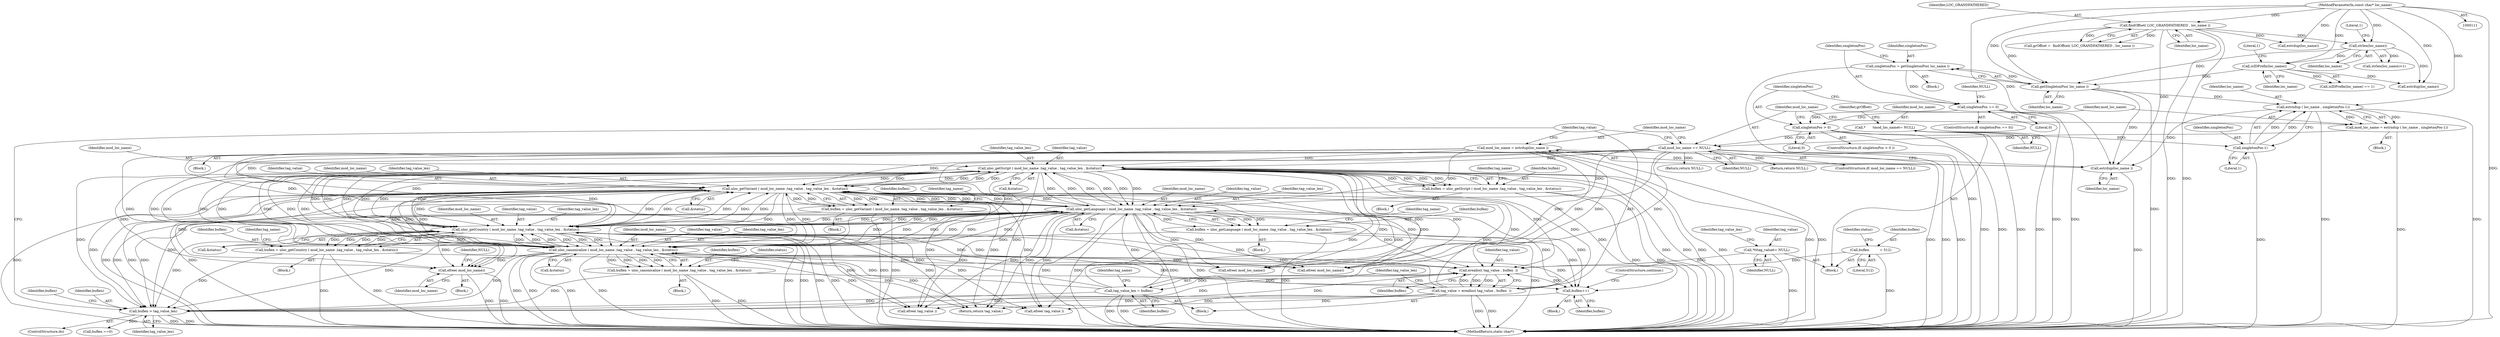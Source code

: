 digraph "0_php-src_97eff7eb57fc2320c267a949cffd622c38712484?w=1_22@API" {
"1000347" [label="(Call,efree( mod_loc_name))"];
"1000254" [label="(Call,uloc_getScript ( mod_loc_name ,tag_value , tag_value_len , &status))"];
"1000227" [label="(Call,mod_loc_name == NULL)"];
"1000219" [label="(Call,mod_loc_name = estrndup ( loc_name , singletonPos-1))"];
"1000221" [label="(Call,estrndup ( loc_name , singletonPos-1))"];
"1000204" [label="(Call,getSingletonPos( loc_name ))"];
"1000154" [label="(Call,findOffset( LOC_GRANDFATHERED , loc_name ))"];
"1000112" [label="(MethodParameterIn,const char* loc_name)"];
"1000195" [label="(Call,isIDPrefix(loc_name))"];
"1000191" [label="(Call,strlen(loc_name))"];
"1000223" [label="(Call,singletonPos-1)"];
"1000215" [label="(Call,singletonPos > 0)"];
"1000207" [label="(Call,singletonPos == 0)"];
"1000202" [label="(Call,singletonPos = getSingletonPos( loc_name ))"];
"1000130" [label="(Call,*       \tmod_loc_name\t= NULL)"];
"1000299" [label="(Call,uloc_getVariant ( mod_loc_name ,tag_value , tag_value_len , &status))"];
"1000231" [label="(Call,mod_loc_name = estrdup(loc_name ))"];
"1000233" [label="(Call,estrdup(loc_name ))"];
"1000269" [label="(Call,uloc_getLanguage ( mod_loc_name ,tag_value , tag_value_len , &status))"];
"1000284" [label="(Call,uloc_getCountry ( mod_loc_name ,tag_value , tag_value_len , &status))"];
"1000314" [label="(Call,uloc_canonicalize ( mod_loc_name ,tag_value , tag_value_len , &status))"];
"1000237" [label="(Call,tag_value = erealloc( tag_value , buflen  ))"];
"1000239" [label="(Call,erealloc( tag_value , buflen  ))"];
"1000118" [label="(Call,*\t\ttag_value\t= NULL)"];
"1000138" [label="(Call,buflen          = 512)"];
"1000351" [label="(Call,buflen > tag_value_len)"];
"1000297" [label="(Call,buflen = uloc_getVariant ( mod_loc_name ,tag_value , tag_value_len , &status))"];
"1000332" [label="(Call,buflen++)"];
"1000252" [label="(Call,buflen = uloc_getScript ( mod_loc_name ,tag_value , tag_value_len , &status))"];
"1000312" [label="(Call,buflen = uloc_canonicalize ( mod_loc_name ,tag_value , tag_value_len , &status))"];
"1000267" [label="(Call,buflen = uloc_getLanguage ( mod_loc_name ,tag_value , tag_value_len , &status))"];
"1000282" [label="(Call,buflen = uloc_getCountry ( mod_loc_name ,tag_value , tag_value_len , &status))"];
"1000242" [label="(Call,tag_value_len = buflen)"];
"1000251" [label="(Block,)"];
"1000230" [label="(Block,)"];
"1000374" [label="(Return,return NULL;)"];
"1000131" [label="(Identifier,mod_loc_name)"];
"1000232" [label="(Identifier,mod_loc_name)"];
"1000222" [label="(Identifier,loc_name)"];
"1000191" [label="(Call,strlen(loc_name))"];
"1000256" [label="(Identifier,tag_value)"];
"1000267" [label="(Call,buflen = uloc_getLanguage ( mod_loc_name ,tag_value , tag_value_len , &status))"];
"1000297" [label="(Call,buflen = uloc_getVariant ( mod_loc_name ,tag_value , tag_value_len , &status))"];
"1000389" [label="(MethodReturn,static char*)"];
"1000206" [label="(ControlStructure,if( singletonPos == 0))"];
"1000303" [label="(Call,&status)"];
"1000296" [label="(Block,)"];
"1000258" [label="(Call,&status)"];
"1000252" [label="(Call,buflen = uloc_getScript ( mod_loc_name ,tag_value , tag_value_len , &status))"];
"1000315" [label="(Identifier,mod_loc_name)"];
"1000202" [label="(Call,singletonPos = getSingletonPos( loc_name ))"];
"1000346" [label="(Block,)"];
"1000214" [label="(ControlStructure,if( singletonPos > 0 ))"];
"1000130" [label="(Call,*       \tmod_loc_name\t= NULL)"];
"1000348" [label="(Identifier,mod_loc_name)"];
"1000135" [label="(Identifier,grOffset)"];
"1000229" [label="(Identifier,NULL)"];
"1000209" [label="(Literal,0)"];
"1000353" [label="(Identifier,tag_value_len)"];
"1000266" [label="(Block,)"];
"1000241" [label="(Identifier,buflen)"];
"1000215" [label="(Call,singletonPos > 0)"];
"1000349" [label="(Return,return NULL;)"];
"1000196" [label="(Identifier,loc_name)"];
"1000192" [label="(Identifier,loc_name)"];
"1000234" [label="(Identifier,loc_name)"];
"1000312" [label="(Call,buflen = uloc_canonicalize ( mod_loc_name ,tag_value , tag_value_len , &status))"];
"1000356" [label="(Identifier,buflen)"];
"1000236" [label="(Block,)"];
"1000316" [label="(Identifier,tag_value)"];
"1000263" [label="(Identifier,tag_name)"];
"1000195" [label="(Call,isIDPrefix(loc_name))"];
"1000194" [label="(Call,isIDPrefix(loc_name) == 1)"];
"1000231" [label="(Call,mod_loc_name = estrdup(loc_name ))"];
"1000239" [label="(Call,erealloc( tag_value , buflen  ))"];
"1000155" [label="(Identifier,LOC_GRANDFATHERED)"];
"1000385" [label="(Call,efree( mod_loc_name))"];
"1000270" [label="(Identifier,mod_loc_name)"];
"1000282" [label="(Call,buflen = uloc_getCountry ( mod_loc_name ,tag_value , tag_value_len , &status))"];
"1000285" [label="(Identifier,mod_loc_name)"];
"1000143" [label="(Identifier,status)"];
"1000197" [label="(Literal,1)"];
"1000311" [label="(Block,)"];
"1000255" [label="(Identifier,mod_loc_name)"];
"1000204" [label="(Call,getSingletonPos( loc_name ))"];
"1000372" [label="(Call,efree( mod_loc_name))"];
"1000119" [label="(Identifier,tag_value)"];
"1000308" [label="(Identifier,tag_name)"];
"1000219" [label="(Call,mod_loc_name = estrndup ( loc_name , singletonPos-1))"];
"1000248" [label="(Identifier,tag_name)"];
"1000226" [label="(ControlStructure,if( mod_loc_name == NULL))"];
"1000154" [label="(Call,findOffset( LOC_GRANDFATHERED , loc_name ))"];
"1000293" [label="(Identifier,tag_name)"];
"1000152" [label="(Call,grOffset =  findOffset( LOC_GRANDFATHERED , loc_name ))"];
"1000278" [label="(Identifier,tag_name)"];
"1000269" [label="(Call,uloc_getLanguage ( mod_loc_name ,tag_value , tag_value_len , &status))"];
"1000367" [label="(Call,efree( tag_value ))"];
"1000300" [label="(Identifier,mod_loc_name)"];
"1000240" [label="(Identifier,tag_value)"];
"1000212" [label="(Identifier,NULL)"];
"1000302" [label="(Identifier,tag_value_len)"];
"1000352" [label="(Identifier,buflen)"];
"1000350" [label="(Identifier,NULL)"];
"1000332" [label="(Call,buflen++)"];
"1000333" [label="(Identifier,buflen)"];
"1000120" [label="(Identifier,NULL)"];
"1000208" [label="(Identifier,singletonPos)"];
"1000116" [label="(Block,)"];
"1000224" [label="(Identifier,singletonPos)"];
"1000112" [label="(MethodParameterIn,const char* loc_name)"];
"1000347" [label="(Call,efree( mod_loc_name))"];
"1000228" [label="(Identifier,mod_loc_name)"];
"1000218" [label="(Block,)"];
"1000225" [label="(Literal,1)"];
"1000244" [label="(Identifier,buflen)"];
"1000298" [label="(Identifier,buflen)"];
"1000351" [label="(Call,buflen > tag_value_len)"];
"1000233" [label="(Call,estrdup(loc_name ))"];
"1000207" [label="(Call,singletonPos == 0)"];
"1000288" [label="(Call,&status)"];
"1000190" [label="(Call,strlen(loc_name)>1)"];
"1000283" [label="(Identifier,buflen)"];
"1000271" [label="(Identifier,tag_value)"];
"1000235" [label="(ControlStructure,do)"];
"1000221" [label="(Call,estrndup ( loc_name , singletonPos-1))"];
"1000123" [label="(Identifier,tag_value_len)"];
"1000193" [label="(Literal,1)"];
"1000272" [label="(Identifier,tag_value_len)"];
"1000268" [label="(Identifier,buflen)"];
"1000238" [label="(Identifier,tag_value)"];
"1000220" [label="(Identifier,mod_loc_name)"];
"1000387" [label="(Return,return tag_value;)"];
"1000299" [label="(Call,uloc_getVariant ( mod_loc_name ,tag_value , tag_value_len , &status))"];
"1000139" [label="(Identifier,buflen)"];
"1000132" [label="(Identifier,NULL)"];
"1000257" [label="(Identifier,tag_value_len)"];
"1000328" [label="(Block,)"];
"1000242" [label="(Call,tag_value_len = buflen)"];
"1000284" [label="(Call,uloc_getCountry ( mod_loc_name ,tag_value , tag_value_len , &status))"];
"1000200" [label="(Call,estrdup(loc_name))"];
"1000273" [label="(Call,&status)"];
"1000301" [label="(Identifier,tag_value)"];
"1000237" [label="(Call,tag_value = erealloc( tag_value , buflen  ))"];
"1000118" [label="(Call,*\t\ttag_value\t= NULL)"];
"1000281" [label="(Block,)"];
"1000342" [label="(Call,efree( tag_value ))"];
"1000223" [label="(Call,singletonPos-1)"];
"1000138" [label="(Call,buflen          = 512)"];
"1000227" [label="(Call,mod_loc_name == NULL)"];
"1000318" [label="(Call,&status)"];
"1000180" [label="(Block,)"];
"1000317" [label="(Identifier,tag_value_len)"];
"1000286" [label="(Identifier,tag_value)"];
"1000216" [label="(Identifier,singletonPos)"];
"1000140" [label="(Literal,512)"];
"1000205" [label="(Identifier,loc_name)"];
"1000156" [label="(Identifier,loc_name)"];
"1000287" [label="(Identifier,tag_value_len)"];
"1000253" [label="(Identifier,buflen)"];
"1000203" [label="(Identifier,singletonPos)"];
"1000243" [label="(Identifier,tag_value_len)"];
"1000170" [label="(Call,estrdup(loc_name))"];
"1000254" [label="(Call,uloc_getScript ( mod_loc_name ,tag_value , tag_value_len , &status))"];
"1000334" [label="(ControlStructure,continue;)"];
"1000314" [label="(Call,uloc_canonicalize ( mod_loc_name ,tag_value , tag_value_len , &status))"];
"1000355" [label="(Call,buflen ==0)"];
"1000313" [label="(Identifier,buflen)"];
"1000322" [label="(Identifier,status)"];
"1000217" [label="(Literal,0)"];
"1000347" -> "1000346"  [label="AST: "];
"1000347" -> "1000348"  [label="CFG: "];
"1000348" -> "1000347"  [label="AST: "];
"1000350" -> "1000347"  [label="CFG: "];
"1000347" -> "1000389"  [label="DDG: "];
"1000347" -> "1000389"  [label="DDG: "];
"1000254" -> "1000347"  [label="DDG: "];
"1000227" -> "1000347"  [label="DDG: "];
"1000299" -> "1000347"  [label="DDG: "];
"1000231" -> "1000347"  [label="DDG: "];
"1000269" -> "1000347"  [label="DDG: "];
"1000284" -> "1000347"  [label="DDG: "];
"1000314" -> "1000347"  [label="DDG: "];
"1000254" -> "1000252"  [label="AST: "];
"1000254" -> "1000258"  [label="CFG: "];
"1000255" -> "1000254"  [label="AST: "];
"1000256" -> "1000254"  [label="AST: "];
"1000257" -> "1000254"  [label="AST: "];
"1000258" -> "1000254"  [label="AST: "];
"1000252" -> "1000254"  [label="CFG: "];
"1000254" -> "1000389"  [label="DDG: "];
"1000254" -> "1000389"  [label="DDG: "];
"1000254" -> "1000389"  [label="DDG: "];
"1000254" -> "1000389"  [label="DDG: "];
"1000254" -> "1000239"  [label="DDG: "];
"1000254" -> "1000252"  [label="DDG: "];
"1000254" -> "1000252"  [label="DDG: "];
"1000254" -> "1000252"  [label="DDG: "];
"1000254" -> "1000252"  [label="DDG: "];
"1000227" -> "1000254"  [label="DDG: "];
"1000299" -> "1000254"  [label="DDG: "];
"1000299" -> "1000254"  [label="DDG: "];
"1000231" -> "1000254"  [label="DDG: "];
"1000269" -> "1000254"  [label="DDG: "];
"1000269" -> "1000254"  [label="DDG: "];
"1000284" -> "1000254"  [label="DDG: "];
"1000284" -> "1000254"  [label="DDG: "];
"1000314" -> "1000254"  [label="DDG: "];
"1000314" -> "1000254"  [label="DDG: "];
"1000237" -> "1000254"  [label="DDG: "];
"1000242" -> "1000254"  [label="DDG: "];
"1000254" -> "1000269"  [label="DDG: "];
"1000254" -> "1000269"  [label="DDG: "];
"1000254" -> "1000269"  [label="DDG: "];
"1000254" -> "1000269"  [label="DDG: "];
"1000254" -> "1000284"  [label="DDG: "];
"1000254" -> "1000284"  [label="DDG: "];
"1000254" -> "1000284"  [label="DDG: "];
"1000254" -> "1000284"  [label="DDG: "];
"1000254" -> "1000299"  [label="DDG: "];
"1000254" -> "1000299"  [label="DDG: "];
"1000254" -> "1000299"  [label="DDG: "];
"1000254" -> "1000299"  [label="DDG: "];
"1000254" -> "1000314"  [label="DDG: "];
"1000254" -> "1000314"  [label="DDG: "];
"1000254" -> "1000314"  [label="DDG: "];
"1000254" -> "1000314"  [label="DDG: "];
"1000254" -> "1000342"  [label="DDG: "];
"1000254" -> "1000351"  [label="DDG: "];
"1000254" -> "1000367"  [label="DDG: "];
"1000254" -> "1000372"  [label="DDG: "];
"1000254" -> "1000385"  [label="DDG: "];
"1000254" -> "1000387"  [label="DDG: "];
"1000227" -> "1000226"  [label="AST: "];
"1000227" -> "1000229"  [label="CFG: "];
"1000228" -> "1000227"  [label="AST: "];
"1000229" -> "1000227"  [label="AST: "];
"1000232" -> "1000227"  [label="CFG: "];
"1000238" -> "1000227"  [label="CFG: "];
"1000227" -> "1000389"  [label="DDG: "];
"1000227" -> "1000389"  [label="DDG: "];
"1000227" -> "1000389"  [label="DDG: "];
"1000219" -> "1000227"  [label="DDG: "];
"1000130" -> "1000227"  [label="DDG: "];
"1000227" -> "1000269"  [label="DDG: "];
"1000227" -> "1000284"  [label="DDG: "];
"1000227" -> "1000299"  [label="DDG: "];
"1000227" -> "1000314"  [label="DDG: "];
"1000227" -> "1000349"  [label="DDG: "];
"1000227" -> "1000372"  [label="DDG: "];
"1000227" -> "1000374"  [label="DDG: "];
"1000227" -> "1000385"  [label="DDG: "];
"1000219" -> "1000218"  [label="AST: "];
"1000219" -> "1000221"  [label="CFG: "];
"1000220" -> "1000219"  [label="AST: "];
"1000221" -> "1000219"  [label="AST: "];
"1000228" -> "1000219"  [label="CFG: "];
"1000219" -> "1000389"  [label="DDG: "];
"1000221" -> "1000219"  [label="DDG: "];
"1000221" -> "1000219"  [label="DDG: "];
"1000221" -> "1000223"  [label="CFG: "];
"1000222" -> "1000221"  [label="AST: "];
"1000223" -> "1000221"  [label="AST: "];
"1000221" -> "1000389"  [label="DDG: "];
"1000221" -> "1000389"  [label="DDG: "];
"1000204" -> "1000221"  [label="DDG: "];
"1000112" -> "1000221"  [label="DDG: "];
"1000223" -> "1000221"  [label="DDG: "];
"1000223" -> "1000221"  [label="DDG: "];
"1000221" -> "1000233"  [label="DDG: "];
"1000204" -> "1000202"  [label="AST: "];
"1000204" -> "1000205"  [label="CFG: "];
"1000205" -> "1000204"  [label="AST: "];
"1000202" -> "1000204"  [label="CFG: "];
"1000204" -> "1000389"  [label="DDG: "];
"1000204" -> "1000202"  [label="DDG: "];
"1000154" -> "1000204"  [label="DDG: "];
"1000195" -> "1000204"  [label="DDG: "];
"1000191" -> "1000204"  [label="DDG: "];
"1000112" -> "1000204"  [label="DDG: "];
"1000204" -> "1000233"  [label="DDG: "];
"1000154" -> "1000152"  [label="AST: "];
"1000154" -> "1000156"  [label="CFG: "];
"1000155" -> "1000154"  [label="AST: "];
"1000156" -> "1000154"  [label="AST: "];
"1000152" -> "1000154"  [label="CFG: "];
"1000154" -> "1000389"  [label="DDG: "];
"1000154" -> "1000389"  [label="DDG: "];
"1000154" -> "1000152"  [label="DDG: "];
"1000154" -> "1000152"  [label="DDG: "];
"1000112" -> "1000154"  [label="DDG: "];
"1000154" -> "1000170"  [label="DDG: "];
"1000154" -> "1000191"  [label="DDG: "];
"1000154" -> "1000233"  [label="DDG: "];
"1000112" -> "1000111"  [label="AST: "];
"1000112" -> "1000389"  [label="DDG: "];
"1000112" -> "1000170"  [label="DDG: "];
"1000112" -> "1000191"  [label="DDG: "];
"1000112" -> "1000195"  [label="DDG: "];
"1000112" -> "1000200"  [label="DDG: "];
"1000112" -> "1000233"  [label="DDG: "];
"1000195" -> "1000194"  [label="AST: "];
"1000195" -> "1000196"  [label="CFG: "];
"1000196" -> "1000195"  [label="AST: "];
"1000197" -> "1000195"  [label="CFG: "];
"1000195" -> "1000194"  [label="DDG: "];
"1000191" -> "1000195"  [label="DDG: "];
"1000195" -> "1000200"  [label="DDG: "];
"1000191" -> "1000190"  [label="AST: "];
"1000191" -> "1000192"  [label="CFG: "];
"1000192" -> "1000191"  [label="AST: "];
"1000193" -> "1000191"  [label="CFG: "];
"1000191" -> "1000190"  [label="DDG: "];
"1000191" -> "1000200"  [label="DDG: "];
"1000223" -> "1000225"  [label="CFG: "];
"1000224" -> "1000223"  [label="AST: "];
"1000225" -> "1000223"  [label="AST: "];
"1000223" -> "1000389"  [label="DDG: "];
"1000215" -> "1000223"  [label="DDG: "];
"1000215" -> "1000214"  [label="AST: "];
"1000215" -> "1000217"  [label="CFG: "];
"1000216" -> "1000215"  [label="AST: "];
"1000217" -> "1000215"  [label="AST: "];
"1000220" -> "1000215"  [label="CFG: "];
"1000228" -> "1000215"  [label="CFG: "];
"1000215" -> "1000389"  [label="DDG: "];
"1000215" -> "1000389"  [label="DDG: "];
"1000207" -> "1000215"  [label="DDG: "];
"1000207" -> "1000206"  [label="AST: "];
"1000207" -> "1000209"  [label="CFG: "];
"1000208" -> "1000207"  [label="AST: "];
"1000209" -> "1000207"  [label="AST: "];
"1000212" -> "1000207"  [label="CFG: "];
"1000216" -> "1000207"  [label="CFG: "];
"1000207" -> "1000389"  [label="DDG: "];
"1000207" -> "1000389"  [label="DDG: "];
"1000202" -> "1000207"  [label="DDG: "];
"1000202" -> "1000180"  [label="AST: "];
"1000203" -> "1000202"  [label="AST: "];
"1000208" -> "1000202"  [label="CFG: "];
"1000202" -> "1000389"  [label="DDG: "];
"1000130" -> "1000116"  [label="AST: "];
"1000130" -> "1000132"  [label="CFG: "];
"1000131" -> "1000130"  [label="AST: "];
"1000132" -> "1000130"  [label="AST: "];
"1000135" -> "1000130"  [label="CFG: "];
"1000130" -> "1000389"  [label="DDG: "];
"1000130" -> "1000389"  [label="DDG: "];
"1000299" -> "1000297"  [label="AST: "];
"1000299" -> "1000303"  [label="CFG: "];
"1000300" -> "1000299"  [label="AST: "];
"1000301" -> "1000299"  [label="AST: "];
"1000302" -> "1000299"  [label="AST: "];
"1000303" -> "1000299"  [label="AST: "];
"1000297" -> "1000299"  [label="CFG: "];
"1000299" -> "1000389"  [label="DDG: "];
"1000299" -> "1000389"  [label="DDG: "];
"1000299" -> "1000389"  [label="DDG: "];
"1000299" -> "1000389"  [label="DDG: "];
"1000299" -> "1000239"  [label="DDG: "];
"1000299" -> "1000269"  [label="DDG: "];
"1000299" -> "1000269"  [label="DDG: "];
"1000299" -> "1000284"  [label="DDG: "];
"1000299" -> "1000284"  [label="DDG: "];
"1000299" -> "1000297"  [label="DDG: "];
"1000299" -> "1000297"  [label="DDG: "];
"1000299" -> "1000297"  [label="DDG: "];
"1000299" -> "1000297"  [label="DDG: "];
"1000231" -> "1000299"  [label="DDG: "];
"1000269" -> "1000299"  [label="DDG: "];
"1000269" -> "1000299"  [label="DDG: "];
"1000269" -> "1000299"  [label="DDG: "];
"1000269" -> "1000299"  [label="DDG: "];
"1000284" -> "1000299"  [label="DDG: "];
"1000284" -> "1000299"  [label="DDG: "];
"1000284" -> "1000299"  [label="DDG: "];
"1000284" -> "1000299"  [label="DDG: "];
"1000314" -> "1000299"  [label="DDG: "];
"1000314" -> "1000299"  [label="DDG: "];
"1000237" -> "1000299"  [label="DDG: "];
"1000242" -> "1000299"  [label="DDG: "];
"1000299" -> "1000314"  [label="DDG: "];
"1000299" -> "1000314"  [label="DDG: "];
"1000299" -> "1000314"  [label="DDG: "];
"1000299" -> "1000314"  [label="DDG: "];
"1000299" -> "1000342"  [label="DDG: "];
"1000299" -> "1000351"  [label="DDG: "];
"1000299" -> "1000367"  [label="DDG: "];
"1000299" -> "1000372"  [label="DDG: "];
"1000299" -> "1000385"  [label="DDG: "];
"1000299" -> "1000387"  [label="DDG: "];
"1000231" -> "1000230"  [label="AST: "];
"1000231" -> "1000233"  [label="CFG: "];
"1000232" -> "1000231"  [label="AST: "];
"1000233" -> "1000231"  [label="AST: "];
"1000238" -> "1000231"  [label="CFG: "];
"1000231" -> "1000389"  [label="DDG: "];
"1000231" -> "1000389"  [label="DDG: "];
"1000233" -> "1000231"  [label="DDG: "];
"1000231" -> "1000269"  [label="DDG: "];
"1000231" -> "1000284"  [label="DDG: "];
"1000231" -> "1000314"  [label="DDG: "];
"1000231" -> "1000372"  [label="DDG: "];
"1000231" -> "1000385"  [label="DDG: "];
"1000233" -> "1000234"  [label="CFG: "];
"1000234" -> "1000233"  [label="AST: "];
"1000233" -> "1000389"  [label="DDG: "];
"1000269" -> "1000267"  [label="AST: "];
"1000269" -> "1000273"  [label="CFG: "];
"1000270" -> "1000269"  [label="AST: "];
"1000271" -> "1000269"  [label="AST: "];
"1000272" -> "1000269"  [label="AST: "];
"1000273" -> "1000269"  [label="AST: "];
"1000267" -> "1000269"  [label="CFG: "];
"1000269" -> "1000389"  [label="DDG: "];
"1000269" -> "1000389"  [label="DDG: "];
"1000269" -> "1000389"  [label="DDG: "];
"1000269" -> "1000389"  [label="DDG: "];
"1000269" -> "1000239"  [label="DDG: "];
"1000269" -> "1000267"  [label="DDG: "];
"1000269" -> "1000267"  [label="DDG: "];
"1000269" -> "1000267"  [label="DDG: "];
"1000269" -> "1000267"  [label="DDG: "];
"1000284" -> "1000269"  [label="DDG: "];
"1000284" -> "1000269"  [label="DDG: "];
"1000314" -> "1000269"  [label="DDG: "];
"1000314" -> "1000269"  [label="DDG: "];
"1000237" -> "1000269"  [label="DDG: "];
"1000242" -> "1000269"  [label="DDG: "];
"1000269" -> "1000284"  [label="DDG: "];
"1000269" -> "1000284"  [label="DDG: "];
"1000269" -> "1000284"  [label="DDG: "];
"1000269" -> "1000284"  [label="DDG: "];
"1000269" -> "1000314"  [label="DDG: "];
"1000269" -> "1000314"  [label="DDG: "];
"1000269" -> "1000314"  [label="DDG: "];
"1000269" -> "1000314"  [label="DDG: "];
"1000269" -> "1000342"  [label="DDG: "];
"1000269" -> "1000351"  [label="DDG: "];
"1000269" -> "1000367"  [label="DDG: "];
"1000269" -> "1000372"  [label="DDG: "];
"1000269" -> "1000385"  [label="DDG: "];
"1000269" -> "1000387"  [label="DDG: "];
"1000284" -> "1000282"  [label="AST: "];
"1000284" -> "1000288"  [label="CFG: "];
"1000285" -> "1000284"  [label="AST: "];
"1000286" -> "1000284"  [label="AST: "];
"1000287" -> "1000284"  [label="AST: "];
"1000288" -> "1000284"  [label="AST: "];
"1000282" -> "1000284"  [label="CFG: "];
"1000284" -> "1000389"  [label="DDG: "];
"1000284" -> "1000389"  [label="DDG: "];
"1000284" -> "1000389"  [label="DDG: "];
"1000284" -> "1000389"  [label="DDG: "];
"1000284" -> "1000239"  [label="DDG: "];
"1000284" -> "1000282"  [label="DDG: "];
"1000284" -> "1000282"  [label="DDG: "];
"1000284" -> "1000282"  [label="DDG: "];
"1000284" -> "1000282"  [label="DDG: "];
"1000314" -> "1000284"  [label="DDG: "];
"1000314" -> "1000284"  [label="DDG: "];
"1000237" -> "1000284"  [label="DDG: "];
"1000242" -> "1000284"  [label="DDG: "];
"1000284" -> "1000314"  [label="DDG: "];
"1000284" -> "1000314"  [label="DDG: "];
"1000284" -> "1000314"  [label="DDG: "];
"1000284" -> "1000314"  [label="DDG: "];
"1000284" -> "1000342"  [label="DDG: "];
"1000284" -> "1000351"  [label="DDG: "];
"1000284" -> "1000367"  [label="DDG: "];
"1000284" -> "1000372"  [label="DDG: "];
"1000284" -> "1000385"  [label="DDG: "];
"1000284" -> "1000387"  [label="DDG: "];
"1000314" -> "1000312"  [label="AST: "];
"1000314" -> "1000318"  [label="CFG: "];
"1000315" -> "1000314"  [label="AST: "];
"1000316" -> "1000314"  [label="AST: "];
"1000317" -> "1000314"  [label="AST: "];
"1000318" -> "1000314"  [label="AST: "];
"1000312" -> "1000314"  [label="CFG: "];
"1000314" -> "1000389"  [label="DDG: "];
"1000314" -> "1000389"  [label="DDG: "];
"1000314" -> "1000389"  [label="DDG: "];
"1000314" -> "1000389"  [label="DDG: "];
"1000314" -> "1000239"  [label="DDG: "];
"1000314" -> "1000312"  [label="DDG: "];
"1000314" -> "1000312"  [label="DDG: "];
"1000314" -> "1000312"  [label="DDG: "];
"1000314" -> "1000312"  [label="DDG: "];
"1000237" -> "1000314"  [label="DDG: "];
"1000242" -> "1000314"  [label="DDG: "];
"1000314" -> "1000342"  [label="DDG: "];
"1000314" -> "1000351"  [label="DDG: "];
"1000314" -> "1000367"  [label="DDG: "];
"1000314" -> "1000372"  [label="DDG: "];
"1000314" -> "1000385"  [label="DDG: "];
"1000314" -> "1000387"  [label="DDG: "];
"1000237" -> "1000236"  [label="AST: "];
"1000237" -> "1000239"  [label="CFG: "];
"1000238" -> "1000237"  [label="AST: "];
"1000239" -> "1000237"  [label="AST: "];
"1000243" -> "1000237"  [label="CFG: "];
"1000237" -> "1000389"  [label="DDG: "];
"1000237" -> "1000389"  [label="DDG: "];
"1000239" -> "1000237"  [label="DDG: "];
"1000239" -> "1000237"  [label="DDG: "];
"1000237" -> "1000239"  [label="DDG: "];
"1000237" -> "1000342"  [label="DDG: "];
"1000237" -> "1000367"  [label="DDG: "];
"1000237" -> "1000387"  [label="DDG: "];
"1000239" -> "1000241"  [label="CFG: "];
"1000240" -> "1000239"  [label="AST: "];
"1000241" -> "1000239"  [label="AST: "];
"1000118" -> "1000239"  [label="DDG: "];
"1000138" -> "1000239"  [label="DDG: "];
"1000351" -> "1000239"  [label="DDG: "];
"1000239" -> "1000242"  [label="DDG: "];
"1000239" -> "1000332"  [label="DDG: "];
"1000239" -> "1000351"  [label="DDG: "];
"1000118" -> "1000116"  [label="AST: "];
"1000118" -> "1000120"  [label="CFG: "];
"1000119" -> "1000118"  [label="AST: "];
"1000120" -> "1000118"  [label="AST: "];
"1000123" -> "1000118"  [label="CFG: "];
"1000118" -> "1000389"  [label="DDG: "];
"1000138" -> "1000116"  [label="AST: "];
"1000138" -> "1000140"  [label="CFG: "];
"1000139" -> "1000138"  [label="AST: "];
"1000140" -> "1000138"  [label="AST: "];
"1000143" -> "1000138"  [label="CFG: "];
"1000138" -> "1000389"  [label="DDG: "];
"1000351" -> "1000235"  [label="AST: "];
"1000351" -> "1000353"  [label="CFG: "];
"1000352" -> "1000351"  [label="AST: "];
"1000353" -> "1000351"  [label="AST: "];
"1000238" -> "1000351"  [label="CFG: "];
"1000356" -> "1000351"  [label="CFG: "];
"1000351" -> "1000389"  [label="DDG: "];
"1000351" -> "1000389"  [label="DDG: "];
"1000297" -> "1000351"  [label="DDG: "];
"1000332" -> "1000351"  [label="DDG: "];
"1000252" -> "1000351"  [label="DDG: "];
"1000312" -> "1000351"  [label="DDG: "];
"1000267" -> "1000351"  [label="DDG: "];
"1000282" -> "1000351"  [label="DDG: "];
"1000242" -> "1000351"  [label="DDG: "];
"1000351" -> "1000355"  [label="DDG: "];
"1000297" -> "1000296"  [label="AST: "];
"1000298" -> "1000297"  [label="AST: "];
"1000308" -> "1000297"  [label="CFG: "];
"1000297" -> "1000389"  [label="DDG: "];
"1000297" -> "1000389"  [label="DDG: "];
"1000297" -> "1000332"  [label="DDG: "];
"1000332" -> "1000328"  [label="AST: "];
"1000332" -> "1000333"  [label="CFG: "];
"1000333" -> "1000332"  [label="AST: "];
"1000334" -> "1000332"  [label="CFG: "];
"1000252" -> "1000332"  [label="DDG: "];
"1000312" -> "1000332"  [label="DDG: "];
"1000267" -> "1000332"  [label="DDG: "];
"1000282" -> "1000332"  [label="DDG: "];
"1000252" -> "1000251"  [label="AST: "];
"1000253" -> "1000252"  [label="AST: "];
"1000263" -> "1000252"  [label="CFG: "];
"1000252" -> "1000389"  [label="DDG: "];
"1000252" -> "1000389"  [label="DDG: "];
"1000312" -> "1000311"  [label="AST: "];
"1000313" -> "1000312"  [label="AST: "];
"1000322" -> "1000312"  [label="CFG: "];
"1000312" -> "1000389"  [label="DDG: "];
"1000312" -> "1000389"  [label="DDG: "];
"1000267" -> "1000266"  [label="AST: "];
"1000268" -> "1000267"  [label="AST: "];
"1000278" -> "1000267"  [label="CFG: "];
"1000267" -> "1000389"  [label="DDG: "];
"1000267" -> "1000389"  [label="DDG: "];
"1000282" -> "1000281"  [label="AST: "];
"1000283" -> "1000282"  [label="AST: "];
"1000293" -> "1000282"  [label="CFG: "];
"1000282" -> "1000389"  [label="DDG: "];
"1000282" -> "1000389"  [label="DDG: "];
"1000242" -> "1000236"  [label="AST: "];
"1000242" -> "1000244"  [label="CFG: "];
"1000243" -> "1000242"  [label="AST: "];
"1000244" -> "1000242"  [label="AST: "];
"1000248" -> "1000242"  [label="CFG: "];
"1000242" -> "1000389"  [label="DDG: "];
"1000242" -> "1000389"  [label="DDG: "];
}
